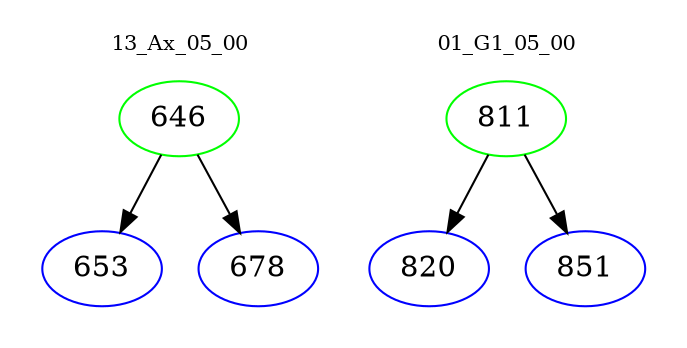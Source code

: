 digraph{
subgraph cluster_0 {
color = white
label = "13_Ax_05_00";
fontsize=10;
T0_646 [label="646", color="green"]
T0_646 -> T0_653 [color="black"]
T0_653 [label="653", color="blue"]
T0_646 -> T0_678 [color="black"]
T0_678 [label="678", color="blue"]
}
subgraph cluster_1 {
color = white
label = "01_G1_05_00";
fontsize=10;
T1_811 [label="811", color="green"]
T1_811 -> T1_820 [color="black"]
T1_820 [label="820", color="blue"]
T1_811 -> T1_851 [color="black"]
T1_851 [label="851", color="blue"]
}
}
